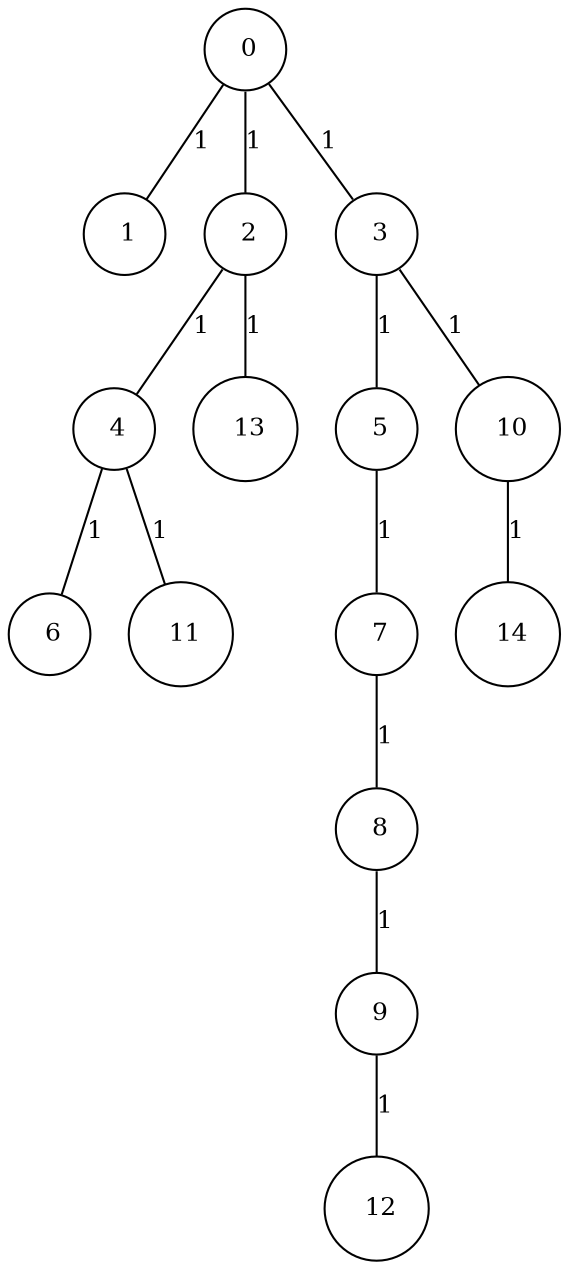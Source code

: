 graph G {
size="8.5,11;"
ratio = "expand;"
fixedsize="true;"
overlap="scale;"
node[shape=circle,width=.12,hight=.12,fontsize=12]
edge[fontsize=12]

0[label=" 0" color=black, pos="0.92432811,2.721486!"];
1[label=" 1" color=black, pos="1.654987,2.4022822!"];
2[label=" 2" color=black, pos="2.0911685,1.6855742!"];
3[label=" 3" color=black, pos="0.84914244,2.2445744!"];
4[label=" 4" color=black, pos="2.5740634,1.6390182!"];
5[label=" 5" color=black, pos="0.19200755,2.0780941!"];
6[label=" 6" color=black, pos="2.7778056,1.6419964!"];
7[label=" 7" color=black, pos="0.79132956,0.23022146!"];
8[label=" 8" color=black, pos="2.7005079,0.71949629!"];
9[label=" 9" color=black, pos="1.3346754,0.45922958!"];
10[label=" 10" color=black, pos="1.6143251,1.449184!"];
11[label=" 11" color=black, pos="1.4756689,1.7488076!"];
12[label=" 12" color=black, pos="0.32039245,1.2318682!"];
13[label=" 13" color=black, pos="0.4621997,2.0061679!"];
14[label=" 14" color=black, pos="2.1696754,1.895666!"];
0--1[label="1"]
0--2[label="1"]
0--3[label="1"]
2--4[label="1"]
2--13[label="1"]
3--5[label="1"]
3--10[label="1"]
4--6[label="1"]
4--11[label="1"]
5--7[label="1"]
7--8[label="1"]
8--9[label="1"]
9--12[label="1"]
10--14[label="1"]

}
